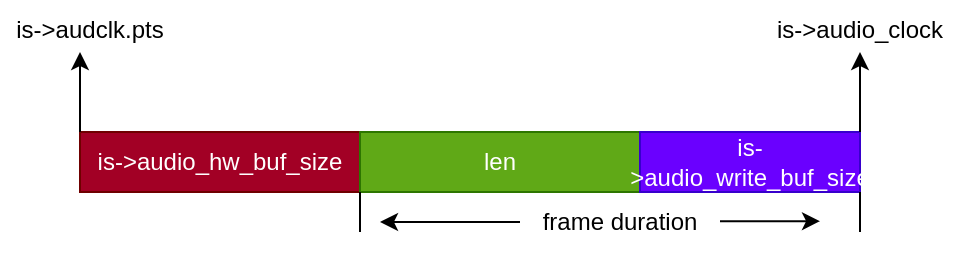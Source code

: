 <mxfile>
    <diagram id="DUDXnrB1cO7sgTWPyHYh" name="Page-1">
        <mxGraphModel dx="647" dy="257" grid="1" gridSize="10" guides="1" tooltips="1" connect="1" arrows="1" fold="1" page="1" pageScale="1" pageWidth="850" pageHeight="1100" math="0" shadow="0">
            <root>
                <mxCell id="0"/>
                <mxCell id="1" parent="0"/>
                <mxCell id="2" value="is-&amp;gt;audio_hw_buf_size" style="rounded=0;whiteSpace=wrap;html=1;fillColor=#a20025;fontColor=#ffffff;strokeColor=#6F0000;" vertex="1" parent="1">
                    <mxGeometry x="90" y="180" width="140" height="30" as="geometry"/>
                </mxCell>
                <mxCell id="3" value="len" style="rounded=0;whiteSpace=wrap;html=1;fillColor=#60a917;fontColor=#ffffff;strokeColor=#2D7600;" vertex="1" parent="1">
                    <mxGeometry x="230" y="180" width="140" height="30" as="geometry"/>
                </mxCell>
                <mxCell id="4" value="is-&amp;gt;audio_write_buf_size" style="rounded=0;whiteSpace=wrap;html=1;fillColor=#6a00ff;fontColor=#ffffff;strokeColor=#3700CC;" vertex="1" parent="1">
                    <mxGeometry x="370" y="180" width="110" height="30" as="geometry"/>
                </mxCell>
                <mxCell id="5" value="" style="endArrow=none;html=1;" edge="1" parent="1">
                    <mxGeometry width="50" height="50" relative="1" as="geometry">
                        <mxPoint x="230" y="230" as="sourcePoint"/>
                        <mxPoint x="230" y="210" as="targetPoint"/>
                    </mxGeometry>
                </mxCell>
                <mxCell id="6" value="" style="endArrow=none;html=1;" edge="1" parent="1">
                    <mxGeometry width="50" height="50" relative="1" as="geometry">
                        <mxPoint x="480" y="230" as="sourcePoint"/>
                        <mxPoint x="480" y="210" as="targetPoint"/>
                    </mxGeometry>
                </mxCell>
                <mxCell id="9" value="" style="edgeStyle=none;html=1;" edge="1" parent="1" source="7" target="3">
                    <mxGeometry relative="1" as="geometry"/>
                </mxCell>
                <mxCell id="7" value="frame duration" style="text;html=1;strokeColor=none;fillColor=none;align=center;verticalAlign=middle;whiteSpace=wrap;rounded=0;" vertex="1" parent="1">
                    <mxGeometry x="310" y="210" width="100" height="30" as="geometry"/>
                </mxCell>
                <mxCell id="8" value="" style="endArrow=classic;html=1;exitX=0;exitY=0.5;exitDx=0;exitDy=0;" edge="1" parent="1" source="7">
                    <mxGeometry width="50" height="50" relative="1" as="geometry">
                        <mxPoint x="260" y="270" as="sourcePoint"/>
                        <mxPoint x="240" y="225" as="targetPoint"/>
                    </mxGeometry>
                </mxCell>
                <mxCell id="10" value="" style="endArrow=classic;html=1;" edge="1" parent="1">
                    <mxGeometry width="50" height="50" relative="1" as="geometry">
                        <mxPoint x="410" y="224.58" as="sourcePoint"/>
                        <mxPoint x="460.0" y="224.58" as="targetPoint"/>
                    </mxGeometry>
                </mxCell>
                <mxCell id="11" value="" style="endArrow=classic;html=1;" edge="1" parent="1">
                    <mxGeometry width="50" height="50" relative="1" as="geometry">
                        <mxPoint x="480" y="180" as="sourcePoint"/>
                        <mxPoint x="480" y="140" as="targetPoint"/>
                    </mxGeometry>
                </mxCell>
                <mxCell id="12" value="is-&amp;gt;audio_clock" style="text;html=1;strokeColor=none;fillColor=none;align=center;verticalAlign=middle;whiteSpace=wrap;rounded=0;" vertex="1" parent="1">
                    <mxGeometry x="430" y="114" width="100" height="30" as="geometry"/>
                </mxCell>
                <mxCell id="15" value="" style="endArrow=classic;html=1;" edge="1" parent="1">
                    <mxGeometry width="50" height="50" relative="1" as="geometry">
                        <mxPoint x="90.0" y="180" as="sourcePoint"/>
                        <mxPoint x="90.0" y="140" as="targetPoint"/>
                    </mxGeometry>
                </mxCell>
                <mxCell id="16" value="is-&amp;gt;audclk.pts" style="text;html=1;strokeColor=none;fillColor=none;align=center;verticalAlign=middle;whiteSpace=wrap;rounded=0;" vertex="1" parent="1">
                    <mxGeometry x="50" y="114" width="90" height="30" as="geometry"/>
                </mxCell>
            </root>
        </mxGraphModel>
    </diagram>
</mxfile>